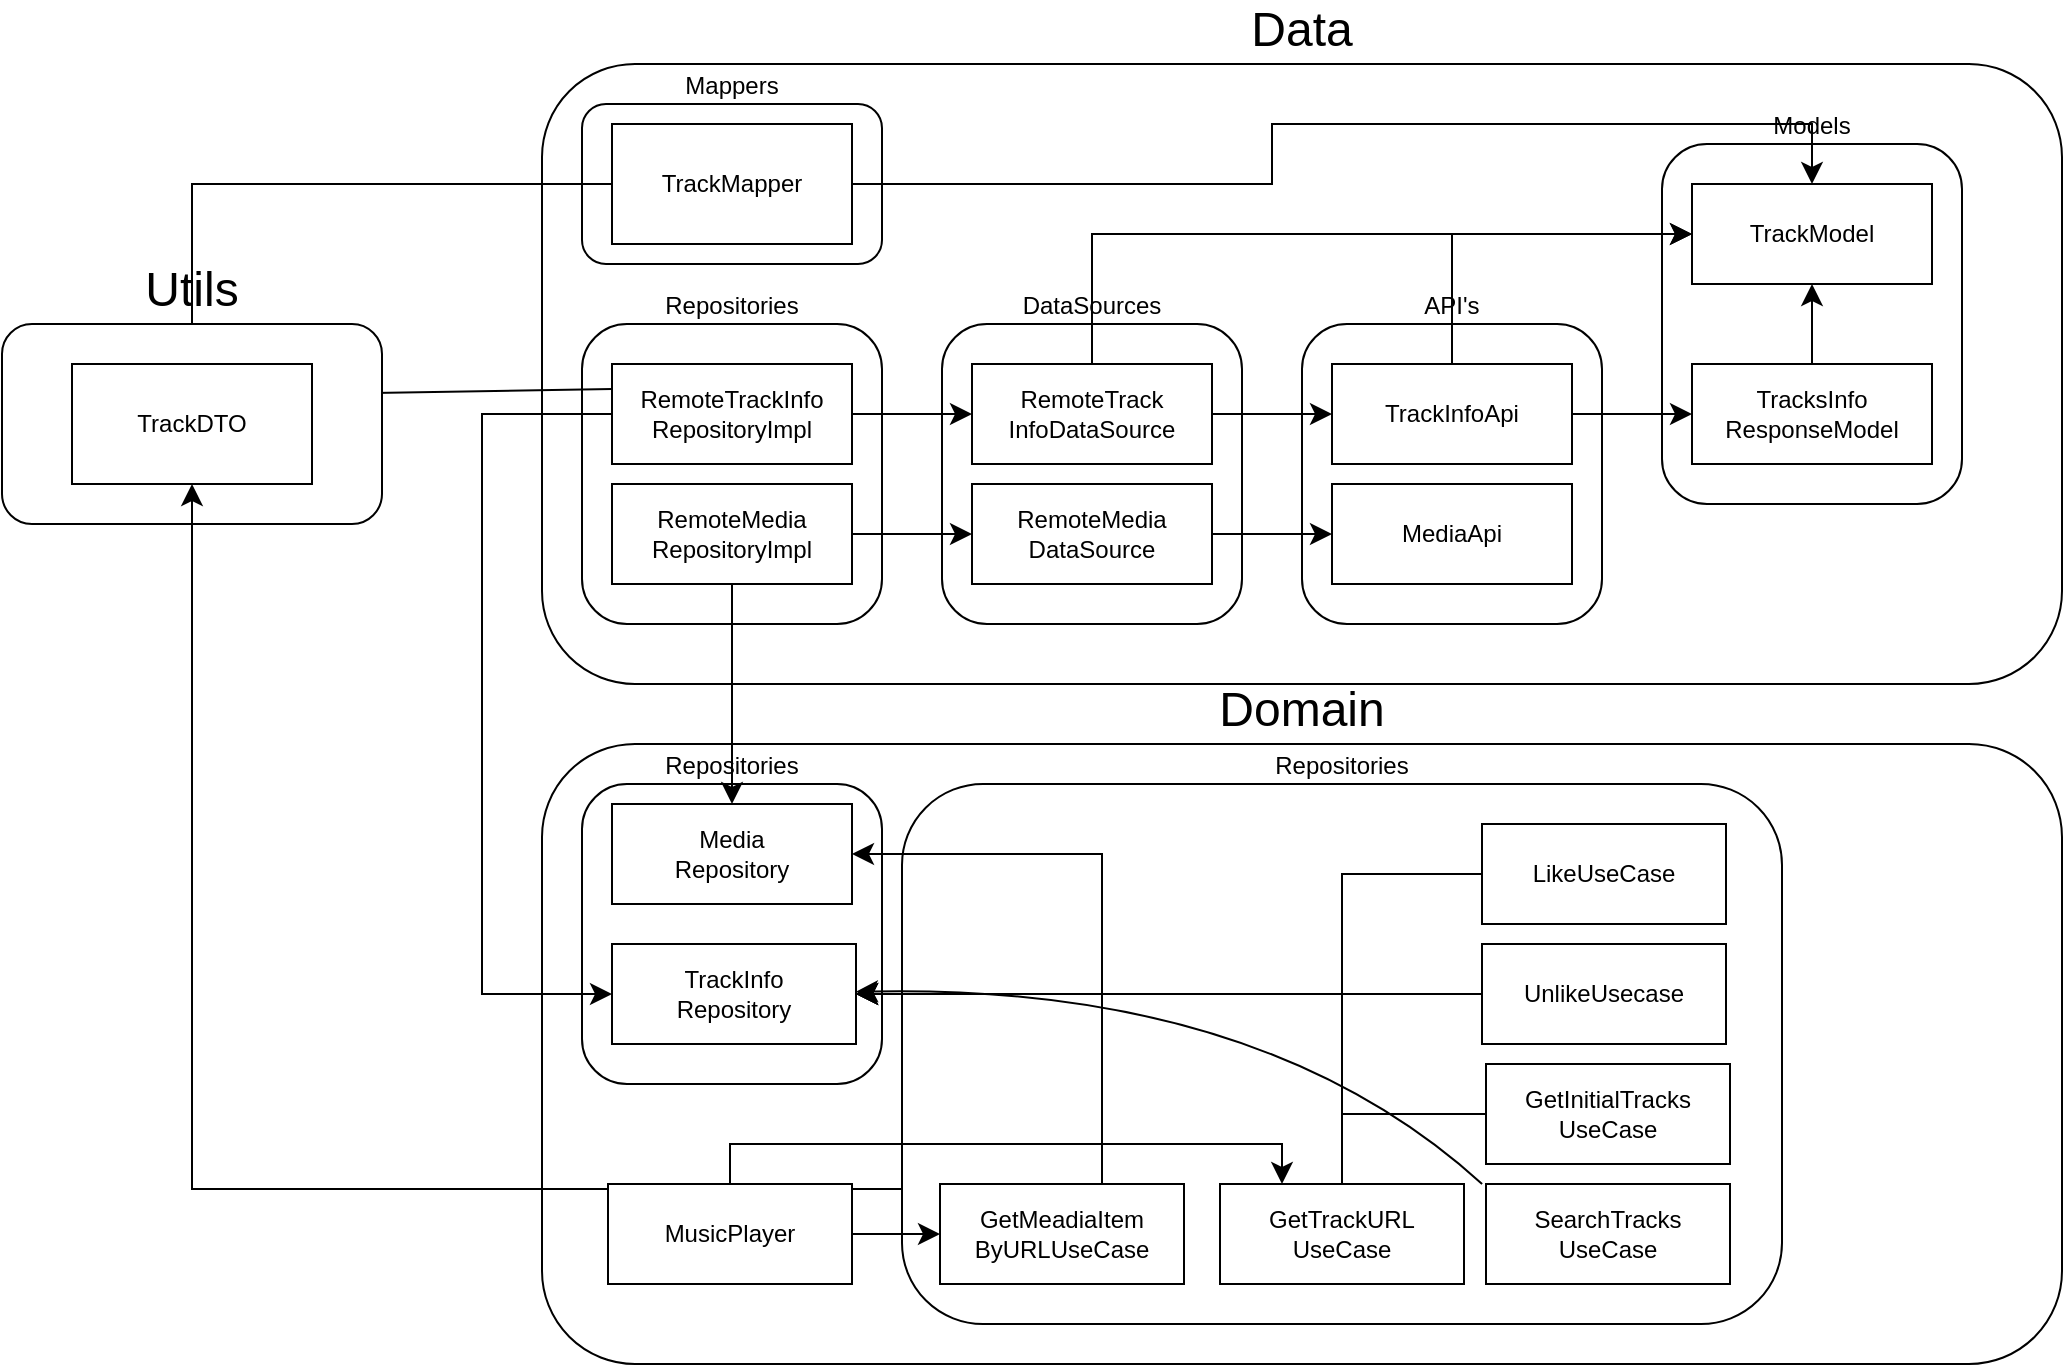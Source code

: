 <mxfile version="24.4.4" type="github">
  <diagram name="Страница — 1" id="pdOZdxwdt70tDH0--Hyy">
    <mxGraphModel dx="1354" dy="1017" grid="1" gridSize="10" guides="1" tooltips="1" connect="1" arrows="1" fold="1" page="0" pageScale="1" pageWidth="827" pageHeight="1169" background="none" math="0" shadow="0">
      <root>
        <mxCell id="0" />
        <mxCell id="1" parent="0" />
        <mxCell id="SDaeNK49fz3u2ENC72t_-1" value="Data" style="rounded=1;whiteSpace=wrap;html=1;labelPosition=center;verticalLabelPosition=top;align=center;verticalAlign=bottom;fontSize=24;" parent="1" vertex="1">
          <mxGeometry y="-70" width="760" height="310" as="geometry" />
        </mxCell>
        <mxCell id="SDaeNK49fz3u2ENC72t_-7" value="" style="group" parent="1" vertex="1" connectable="0">
          <mxGeometry x="380" y="60" width="150" height="150" as="geometry" />
        </mxCell>
        <mxCell id="SDaeNK49fz3u2ENC72t_-6" value="API&#39;s" style="rounded=1;whiteSpace=wrap;html=1;labelPosition=center;verticalLabelPosition=top;align=center;verticalAlign=bottom;" parent="SDaeNK49fz3u2ENC72t_-7" vertex="1">
          <mxGeometry width="150" height="150" as="geometry" />
        </mxCell>
        <mxCell id="SDaeNK49fz3u2ENC72t_-2" value="MediaApi" style="rounded=0;whiteSpace=wrap;html=1;" parent="SDaeNK49fz3u2ENC72t_-7" vertex="1">
          <mxGeometry x="15" y="80" width="120" height="50" as="geometry" />
        </mxCell>
        <mxCell id="SDaeNK49fz3u2ENC72t_-3" value="TrackInfoApi" style="rounded=0;whiteSpace=wrap;html=1;" parent="SDaeNK49fz3u2ENC72t_-7" vertex="1">
          <mxGeometry x="15" y="20" width="120" height="50" as="geometry" />
        </mxCell>
        <mxCell id="SDaeNK49fz3u2ENC72t_-9" value="" style="group" parent="1" vertex="1" connectable="0">
          <mxGeometry x="200" y="60" width="150" height="150" as="geometry" />
        </mxCell>
        <mxCell id="SDaeNK49fz3u2ENC72t_-10" value="DataSources" style="rounded=1;whiteSpace=wrap;html=1;labelPosition=center;verticalLabelPosition=top;align=center;verticalAlign=bottom;" parent="SDaeNK49fz3u2ENC72t_-9" vertex="1">
          <mxGeometry width="150" height="150" as="geometry" />
        </mxCell>
        <mxCell id="SDaeNK49fz3u2ENC72t_-11" value="&lt;div&gt;RemoteMedia&lt;/div&gt;&lt;div&gt;DataSource&lt;/div&gt;" style="rounded=0;whiteSpace=wrap;html=1;" parent="SDaeNK49fz3u2ENC72t_-9" vertex="1">
          <mxGeometry x="15" y="80" width="120" height="50" as="geometry" />
        </mxCell>
        <mxCell id="SDaeNK49fz3u2ENC72t_-12" value="&lt;div&gt;RemoteTrack&lt;/div&gt;&lt;div&gt;InfoDataSource&lt;/div&gt;" style="rounded=0;whiteSpace=wrap;html=1;" parent="SDaeNK49fz3u2ENC72t_-9" vertex="1">
          <mxGeometry x="15" y="20" width="120" height="50" as="geometry" />
        </mxCell>
        <mxCell id="SDaeNK49fz3u2ENC72t_-13" style="edgeStyle=none;curved=1;rounded=0;orthogonalLoop=1;jettySize=auto;html=1;entryX=0;entryY=0.5;entryDx=0;entryDy=0;fontSize=12;startSize=8;endSize=8;" parent="1" source="SDaeNK49fz3u2ENC72t_-12" target="SDaeNK49fz3u2ENC72t_-3" edge="1">
          <mxGeometry relative="1" as="geometry" />
        </mxCell>
        <mxCell id="SDaeNK49fz3u2ENC72t_-14" style="edgeStyle=none;curved=1;rounded=0;orthogonalLoop=1;jettySize=auto;html=1;fontSize=12;startSize=8;endSize=8;" parent="1" source="SDaeNK49fz3u2ENC72t_-11" target="SDaeNK49fz3u2ENC72t_-2" edge="1">
          <mxGeometry relative="1" as="geometry" />
        </mxCell>
        <mxCell id="SDaeNK49fz3u2ENC72t_-15" value="" style="group" parent="1" vertex="1" connectable="0">
          <mxGeometry x="20" y="60" width="150" height="150" as="geometry" />
        </mxCell>
        <mxCell id="SDaeNK49fz3u2ENC72t_-16" value="Repositories" style="rounded=1;whiteSpace=wrap;html=1;labelPosition=center;verticalLabelPosition=top;align=center;verticalAlign=bottom;" parent="SDaeNK49fz3u2ENC72t_-15" vertex="1">
          <mxGeometry width="150" height="150" as="geometry" />
        </mxCell>
        <mxCell id="SDaeNK49fz3u2ENC72t_-17" value="RemoteMedia&lt;div&gt;RepositoryImpl&lt;/div&gt;" style="rounded=0;whiteSpace=wrap;html=1;" parent="SDaeNK49fz3u2ENC72t_-15" vertex="1">
          <mxGeometry x="15" y="80" width="120" height="50" as="geometry" />
        </mxCell>
        <mxCell id="SDaeNK49fz3u2ENC72t_-18" value="&lt;div&gt;RemoteTrackInfo&lt;/div&gt;&lt;div&gt;RepositoryImpl&lt;/div&gt;" style="rounded=0;whiteSpace=wrap;html=1;" parent="SDaeNK49fz3u2ENC72t_-15" vertex="1">
          <mxGeometry x="15" y="20" width="120" height="50" as="geometry" />
        </mxCell>
        <mxCell id="SDaeNK49fz3u2ENC72t_-31" style="edgeStyle=none;curved=1;rounded=0;orthogonalLoop=1;jettySize=auto;html=1;exitX=0.75;exitY=0;exitDx=0;exitDy=0;fontSize=12;startSize=8;endSize=8;" parent="SDaeNK49fz3u2ENC72t_-15" source="SDaeNK49fz3u2ENC72t_-16" target="SDaeNK49fz3u2ENC72t_-16" edge="1">
          <mxGeometry relative="1" as="geometry" />
        </mxCell>
        <mxCell id="SDaeNK49fz3u2ENC72t_-19" style="edgeStyle=none;curved=1;rounded=0;orthogonalLoop=1;jettySize=auto;html=1;fontSize=12;startSize=8;endSize=8;" parent="1" source="SDaeNK49fz3u2ENC72t_-17" target="SDaeNK49fz3u2ENC72t_-11" edge="1">
          <mxGeometry relative="1" as="geometry" />
        </mxCell>
        <mxCell id="SDaeNK49fz3u2ENC72t_-20" style="edgeStyle=none;curved=1;rounded=0;orthogonalLoop=1;jettySize=auto;html=1;fontSize=12;startSize=8;endSize=8;" parent="1" source="SDaeNK49fz3u2ENC72t_-18" target="SDaeNK49fz3u2ENC72t_-12" edge="1">
          <mxGeometry relative="1" as="geometry" />
        </mxCell>
        <mxCell id="SDaeNK49fz3u2ENC72t_-23" value="Models" style="rounded=1;whiteSpace=wrap;html=1;labelPosition=center;verticalLabelPosition=top;align=center;verticalAlign=bottom;" parent="1" vertex="1">
          <mxGeometry x="560" y="-30" width="150" height="180" as="geometry" />
        </mxCell>
        <mxCell id="SDaeNK49fz3u2ENC72t_-24" value="TrackModel" style="rounded=0;whiteSpace=wrap;html=1;" parent="1" vertex="1">
          <mxGeometry x="575" y="-10" width="120" height="50" as="geometry" />
        </mxCell>
        <mxCell id="SDaeNK49fz3u2ENC72t_-35" style="edgeStyle=none;curved=1;rounded=0;orthogonalLoop=1;jettySize=auto;html=1;fontSize=12;startSize=8;endSize=8;" parent="1" source="SDaeNK49fz3u2ENC72t_-25" target="SDaeNK49fz3u2ENC72t_-24" edge="1">
          <mxGeometry relative="1" as="geometry" />
        </mxCell>
        <mxCell id="SDaeNK49fz3u2ENC72t_-25" value="&lt;div&gt;TracksInfo&lt;/div&gt;&lt;div&gt;ResponseModel&lt;/div&gt;" style="rounded=0;whiteSpace=wrap;html=1;" parent="1" vertex="1">
          <mxGeometry x="575" y="80" width="120" height="50" as="geometry" />
        </mxCell>
        <mxCell id="SDaeNK49fz3u2ENC72t_-34" style="edgeStyle=none;curved=1;rounded=0;orthogonalLoop=1;jettySize=auto;html=1;fontSize=12;startSize=8;endSize=8;" parent="1" source="SDaeNK49fz3u2ENC72t_-3" target="SDaeNK49fz3u2ENC72t_-25" edge="1">
          <mxGeometry relative="1" as="geometry" />
        </mxCell>
        <mxCell id="SDaeNK49fz3u2ENC72t_-39" style="edgeStyle=orthogonalEdgeStyle;rounded=0;orthogonalLoop=1;jettySize=auto;html=1;fontSize=12;startSize=8;endSize=8;" parent="1" source="SDaeNK49fz3u2ENC72t_-12" target="SDaeNK49fz3u2ENC72t_-24" edge="1">
          <mxGeometry relative="1" as="geometry">
            <Array as="points">
              <mxPoint x="275" y="15" />
            </Array>
          </mxGeometry>
        </mxCell>
        <mxCell id="SDaeNK49fz3u2ENC72t_-40" style="edgeStyle=orthogonalEdgeStyle;rounded=0;orthogonalLoop=1;jettySize=auto;html=1;fontSize=12;startSize=8;endSize=8;" parent="1" source="SDaeNK49fz3u2ENC72t_-3" target="SDaeNK49fz3u2ENC72t_-24" edge="1">
          <mxGeometry relative="1" as="geometry">
            <Array as="points">
              <mxPoint x="455" y="15" />
            </Array>
          </mxGeometry>
        </mxCell>
        <mxCell id="SDaeNK49fz3u2ENC72t_-44" style="edgeStyle=none;curved=1;rounded=0;orthogonalLoop=1;jettySize=auto;html=1;fontSize=12;startSize=8;endSize=8;exitX=0;exitY=0.25;exitDx=0;exitDy=0;entryX=1;entryY=0.25;entryDx=0;entryDy=0;" parent="1" source="SDaeNK49fz3u2ENC72t_-18" target="SDaeNK49fz3u2ENC72t_-43" edge="1">
          <mxGeometry relative="1" as="geometry" />
        </mxCell>
        <mxCell id="SDaeNK49fz3u2ENC72t_-46" value="Mappers" style="rounded=1;whiteSpace=wrap;html=1;labelPosition=center;verticalLabelPosition=top;align=center;verticalAlign=bottom;" parent="1" vertex="1">
          <mxGeometry x="20" y="-50" width="150" height="80" as="geometry" />
        </mxCell>
        <mxCell id="SDaeNK49fz3u2ENC72t_-48" style="edgeStyle=orthogonalEdgeStyle;rounded=0;orthogonalLoop=1;jettySize=auto;html=1;fontSize=12;startSize=8;endSize=8;" parent="1" source="SDaeNK49fz3u2ENC72t_-47" target="SDaeNK49fz3u2ENC72t_-43" edge="1">
          <mxGeometry relative="1" as="geometry" />
        </mxCell>
        <mxCell id="SDaeNK49fz3u2ENC72t_-49" style="edgeStyle=orthogonalEdgeStyle;rounded=0;orthogonalLoop=1;jettySize=auto;html=1;fontSize=12;startSize=8;endSize=8;" parent="1" source="SDaeNK49fz3u2ENC72t_-47" target="SDaeNK49fz3u2ENC72t_-24" edge="1">
          <mxGeometry relative="1" as="geometry">
            <Array as="points">
              <mxPoint x="365" y="-10" />
              <mxPoint x="365" y="-40" />
              <mxPoint x="635" y="-40" />
            </Array>
          </mxGeometry>
        </mxCell>
        <mxCell id="SDaeNK49fz3u2ENC72t_-47" value="TrackMapper" style="rounded=0;whiteSpace=wrap;html=1;" parent="1" vertex="1">
          <mxGeometry x="35" y="-40" width="120" height="60" as="geometry" />
        </mxCell>
        <mxCell id="gx3o-NQ9ANbg5HNAcx9x-1" value="" style="group" vertex="1" connectable="0" parent="1">
          <mxGeometry x="-270" y="60" width="190" height="100" as="geometry" />
        </mxCell>
        <mxCell id="SDaeNK49fz3u2ENC72t_-41" value="Utils" style="rounded=1;whiteSpace=wrap;html=1;labelPosition=center;verticalLabelPosition=top;align=center;verticalAlign=bottom;fontSize=24;" parent="gx3o-NQ9ANbg5HNAcx9x-1" vertex="1">
          <mxGeometry width="190" height="100" as="geometry" />
        </mxCell>
        <mxCell id="SDaeNK49fz3u2ENC72t_-43" value="TrackDTO" style="rounded=0;whiteSpace=wrap;html=1;" parent="gx3o-NQ9ANbg5HNAcx9x-1" vertex="1">
          <mxGeometry x="35" y="20" width="120" height="60" as="geometry" />
        </mxCell>
        <mxCell id="gx3o-NQ9ANbg5HNAcx9x-2" value="Domain" style="rounded=1;whiteSpace=wrap;html=1;labelPosition=center;verticalLabelPosition=top;align=center;verticalAlign=bottom;fontSize=24;" vertex="1" parent="1">
          <mxGeometry y="270" width="760" height="310" as="geometry" />
        </mxCell>
        <mxCell id="gx3o-NQ9ANbg5HNAcx9x-4" value="" style="group" vertex="1" connectable="0" parent="1">
          <mxGeometry x="20" y="290" width="150" height="150" as="geometry" />
        </mxCell>
        <mxCell id="gx3o-NQ9ANbg5HNAcx9x-5" value="Repositories" style="rounded=1;whiteSpace=wrap;html=1;labelPosition=center;verticalLabelPosition=top;align=center;verticalAlign=bottom;" vertex="1" parent="gx3o-NQ9ANbg5HNAcx9x-4">
          <mxGeometry width="150" height="150" as="geometry" />
        </mxCell>
        <mxCell id="gx3o-NQ9ANbg5HNAcx9x-7" value="&lt;div&gt;TrackInfo&lt;/div&gt;&lt;div&gt;Repository&lt;/div&gt;" style="rounded=0;whiteSpace=wrap;html=1;" vertex="1" parent="gx3o-NQ9ANbg5HNAcx9x-4">
          <mxGeometry x="15" y="80" width="122" height="50" as="geometry" />
        </mxCell>
        <mxCell id="gx3o-NQ9ANbg5HNAcx9x-8" style="edgeStyle=none;curved=1;rounded=0;orthogonalLoop=1;jettySize=auto;html=1;exitX=0.75;exitY=0;exitDx=0;exitDy=0;fontSize=12;startSize=8;endSize=8;" edge="1" parent="gx3o-NQ9ANbg5HNAcx9x-4" source="gx3o-NQ9ANbg5HNAcx9x-5" target="gx3o-NQ9ANbg5HNAcx9x-5">
          <mxGeometry relative="1" as="geometry" />
        </mxCell>
        <mxCell id="gx3o-NQ9ANbg5HNAcx9x-6" value="Media&lt;div&gt;Repository&lt;/div&gt;" style="rounded=0;whiteSpace=wrap;html=1;" vertex="1" parent="gx3o-NQ9ANbg5HNAcx9x-4">
          <mxGeometry x="15" y="10" width="120" height="50" as="geometry" />
        </mxCell>
        <mxCell id="gx3o-NQ9ANbg5HNAcx9x-10" style="edgeStyle=none;curved=1;rounded=0;orthogonalLoop=1;jettySize=auto;html=1;fontSize=12;startSize=8;endSize=8;" edge="1" parent="1" source="SDaeNK49fz3u2ENC72t_-17" target="gx3o-NQ9ANbg5HNAcx9x-6">
          <mxGeometry relative="1" as="geometry" />
        </mxCell>
        <mxCell id="gx3o-NQ9ANbg5HNAcx9x-11" style="edgeStyle=orthogonalEdgeStyle;rounded=0;orthogonalLoop=1;jettySize=auto;html=1;fontSize=12;startSize=8;endSize=8;" edge="1" parent="1" source="SDaeNK49fz3u2ENC72t_-18" target="gx3o-NQ9ANbg5HNAcx9x-7">
          <mxGeometry relative="1" as="geometry">
            <Array as="points">
              <mxPoint x="-30" y="105" />
              <mxPoint x="-30" y="395" />
            </Array>
          </mxGeometry>
        </mxCell>
        <mxCell id="gx3o-NQ9ANbg5HNAcx9x-22" style="edgeStyle=orthogonalEdgeStyle;rounded=0;orthogonalLoop=1;jettySize=auto;html=1;exitX=0;exitY=0.75;exitDx=0;exitDy=0;fontSize=12;startSize=8;endSize=8;" edge="1" parent="1" source="gx3o-NQ9ANbg5HNAcx9x-13" target="SDaeNK49fz3u2ENC72t_-43">
          <mxGeometry relative="1" as="geometry" />
        </mxCell>
        <mxCell id="gx3o-NQ9ANbg5HNAcx9x-23" value="" style="group" vertex="1" connectable="0" parent="1">
          <mxGeometry x="180" y="290" width="440" height="270" as="geometry" />
        </mxCell>
        <mxCell id="gx3o-NQ9ANbg5HNAcx9x-13" value="Repositories" style="rounded=1;whiteSpace=wrap;html=1;labelPosition=center;verticalLabelPosition=top;align=center;verticalAlign=bottom;" vertex="1" parent="gx3o-NQ9ANbg5HNAcx9x-23">
          <mxGeometry width="440" height="270" as="geometry" />
        </mxCell>
        <mxCell id="gx3o-NQ9ANbg5HNAcx9x-14" value="UnlikeUsecase" style="rounded=0;whiteSpace=wrap;html=1;" vertex="1" parent="gx3o-NQ9ANbg5HNAcx9x-23">
          <mxGeometry x="290" y="80" width="122" height="50" as="geometry" />
        </mxCell>
        <mxCell id="gx3o-NQ9ANbg5HNAcx9x-15" style="edgeStyle=none;curved=1;rounded=0;orthogonalLoop=1;jettySize=auto;html=1;exitX=0.75;exitY=0;exitDx=0;exitDy=0;fontSize=12;startSize=8;endSize=8;" edge="1" parent="gx3o-NQ9ANbg5HNAcx9x-23" source="gx3o-NQ9ANbg5HNAcx9x-13" target="gx3o-NQ9ANbg5HNAcx9x-13">
          <mxGeometry relative="1" as="geometry" />
        </mxCell>
        <mxCell id="gx3o-NQ9ANbg5HNAcx9x-16" value="LikeUseCase" style="rounded=0;whiteSpace=wrap;html=1;" vertex="1" parent="gx3o-NQ9ANbg5HNAcx9x-23">
          <mxGeometry x="290" y="20" width="122" height="50" as="geometry" />
        </mxCell>
        <mxCell id="gx3o-NQ9ANbg5HNAcx9x-17" value="&lt;div&gt;GetInitialTracks&lt;/div&gt;&lt;div&gt;UseCase&lt;br&gt;&lt;/div&gt;" style="rounded=0;whiteSpace=wrap;html=1;" vertex="1" parent="gx3o-NQ9ANbg5HNAcx9x-23">
          <mxGeometry x="292" y="140" width="122" height="50" as="geometry" />
        </mxCell>
        <mxCell id="gx3o-NQ9ANbg5HNAcx9x-18" value="&lt;div&gt;SearchTracks&lt;/div&gt;&lt;div&gt;UseCase&lt;br&gt;&lt;/div&gt;" style="rounded=0;whiteSpace=wrap;html=1;" vertex="1" parent="gx3o-NQ9ANbg5HNAcx9x-23">
          <mxGeometry x="292" y="200" width="122" height="50" as="geometry" />
        </mxCell>
        <mxCell id="gx3o-NQ9ANbg5HNAcx9x-19" value="&lt;div&gt;GetTrackURL&lt;/div&gt;&lt;div&gt;UseCase&lt;br&gt;&lt;/div&gt;" style="rounded=0;whiteSpace=wrap;html=1;" vertex="1" parent="gx3o-NQ9ANbg5HNAcx9x-23">
          <mxGeometry x="159" y="200" width="122" height="50" as="geometry" />
        </mxCell>
        <mxCell id="gx3o-NQ9ANbg5HNAcx9x-20" value="&lt;div&gt;GetMeadiaItem&lt;/div&gt;&lt;div&gt;ByURLUseCase&lt;br&gt;&lt;/div&gt;" style="rounded=0;whiteSpace=wrap;html=1;" vertex="1" parent="gx3o-NQ9ANbg5HNAcx9x-23">
          <mxGeometry x="19" y="200" width="122" height="50" as="geometry" />
        </mxCell>
        <mxCell id="gx3o-NQ9ANbg5HNAcx9x-24" style="edgeStyle=orthogonalEdgeStyle;rounded=0;orthogonalLoop=1;jettySize=auto;html=1;fontSize=12;startSize=8;endSize=8;" edge="1" parent="1" source="gx3o-NQ9ANbg5HNAcx9x-20" target="gx3o-NQ9ANbg5HNAcx9x-6">
          <mxGeometry relative="1" as="geometry">
            <Array as="points">
              <mxPoint x="280" y="325" />
            </Array>
          </mxGeometry>
        </mxCell>
        <mxCell id="gx3o-NQ9ANbg5HNAcx9x-25" style="edgeStyle=orthogonalEdgeStyle;rounded=0;orthogonalLoop=1;jettySize=auto;html=1;fontSize=12;startSize=8;endSize=8;" edge="1" parent="1" source="gx3o-NQ9ANbg5HNAcx9x-16" target="gx3o-NQ9ANbg5HNAcx9x-7">
          <mxGeometry relative="1" as="geometry">
            <Array as="points">
              <mxPoint x="400" y="335" />
              <mxPoint x="400" y="395" />
            </Array>
          </mxGeometry>
        </mxCell>
        <mxCell id="gx3o-NQ9ANbg5HNAcx9x-26" style="edgeStyle=none;curved=1;rounded=0;orthogonalLoop=1;jettySize=auto;html=1;fontSize=12;startSize=8;endSize=8;" edge="1" parent="1" source="gx3o-NQ9ANbg5HNAcx9x-14" target="gx3o-NQ9ANbg5HNAcx9x-7">
          <mxGeometry relative="1" as="geometry" />
        </mxCell>
        <mxCell id="gx3o-NQ9ANbg5HNAcx9x-27" style="edgeStyle=orthogonalEdgeStyle;rounded=0;orthogonalLoop=1;jettySize=auto;html=1;fontSize=12;startSize=8;endSize=8;" edge="1" parent="1" source="gx3o-NQ9ANbg5HNAcx9x-17" target="gx3o-NQ9ANbg5HNAcx9x-7">
          <mxGeometry relative="1" as="geometry">
            <Array as="points">
              <mxPoint x="400" y="455" />
              <mxPoint x="400" y="395" />
            </Array>
          </mxGeometry>
        </mxCell>
        <mxCell id="gx3o-NQ9ANbg5HNAcx9x-28" style="edgeStyle=none;curved=1;rounded=0;orthogonalLoop=1;jettySize=auto;html=1;fontSize=12;startSize=8;endSize=8;exitX=-0.016;exitY=1.2;exitDx=0;exitDy=0;exitPerimeter=0;" edge="1" parent="1" source="gx3o-NQ9ANbg5HNAcx9x-17" target="gx3o-NQ9ANbg5HNAcx9x-7">
          <mxGeometry relative="1" as="geometry">
            <mxPoint x="500" y="490" as="sourcePoint" />
            <Array as="points">
              <mxPoint x="360" y="390" />
            </Array>
          </mxGeometry>
        </mxCell>
        <mxCell id="gx3o-NQ9ANbg5HNAcx9x-29" style="edgeStyle=orthogonalEdgeStyle;rounded=0;orthogonalLoop=1;jettySize=auto;html=1;fontSize=12;startSize=8;endSize=8;" edge="1" parent="1" source="gx3o-NQ9ANbg5HNAcx9x-19" target="gx3o-NQ9ANbg5HNAcx9x-7">
          <mxGeometry relative="1" as="geometry">
            <Array as="points">
              <mxPoint x="400" y="395" />
            </Array>
          </mxGeometry>
        </mxCell>
        <mxCell id="gx3o-NQ9ANbg5HNAcx9x-32" style="edgeStyle=none;curved=1;rounded=0;orthogonalLoop=1;jettySize=auto;html=1;fontSize=12;startSize=8;endSize=8;" edge="1" parent="1" source="gx3o-NQ9ANbg5HNAcx9x-31" target="gx3o-NQ9ANbg5HNAcx9x-20">
          <mxGeometry relative="1" as="geometry" />
        </mxCell>
        <mxCell id="gx3o-NQ9ANbg5HNAcx9x-33" style="edgeStyle=orthogonalEdgeStyle;rounded=0;orthogonalLoop=1;jettySize=auto;html=1;fontSize=12;startSize=8;endSize=8;" edge="1" parent="1" source="gx3o-NQ9ANbg5HNAcx9x-31" target="gx3o-NQ9ANbg5HNAcx9x-19">
          <mxGeometry relative="1" as="geometry">
            <Array as="points">
              <mxPoint x="94" y="470" />
              <mxPoint x="370" y="470" />
            </Array>
          </mxGeometry>
        </mxCell>
        <mxCell id="gx3o-NQ9ANbg5HNAcx9x-31" value="MusicPlayer" style="rounded=0;whiteSpace=wrap;html=1;" vertex="1" parent="1">
          <mxGeometry x="33" y="490" width="122" height="50" as="geometry" />
        </mxCell>
      </root>
    </mxGraphModel>
  </diagram>
</mxfile>
